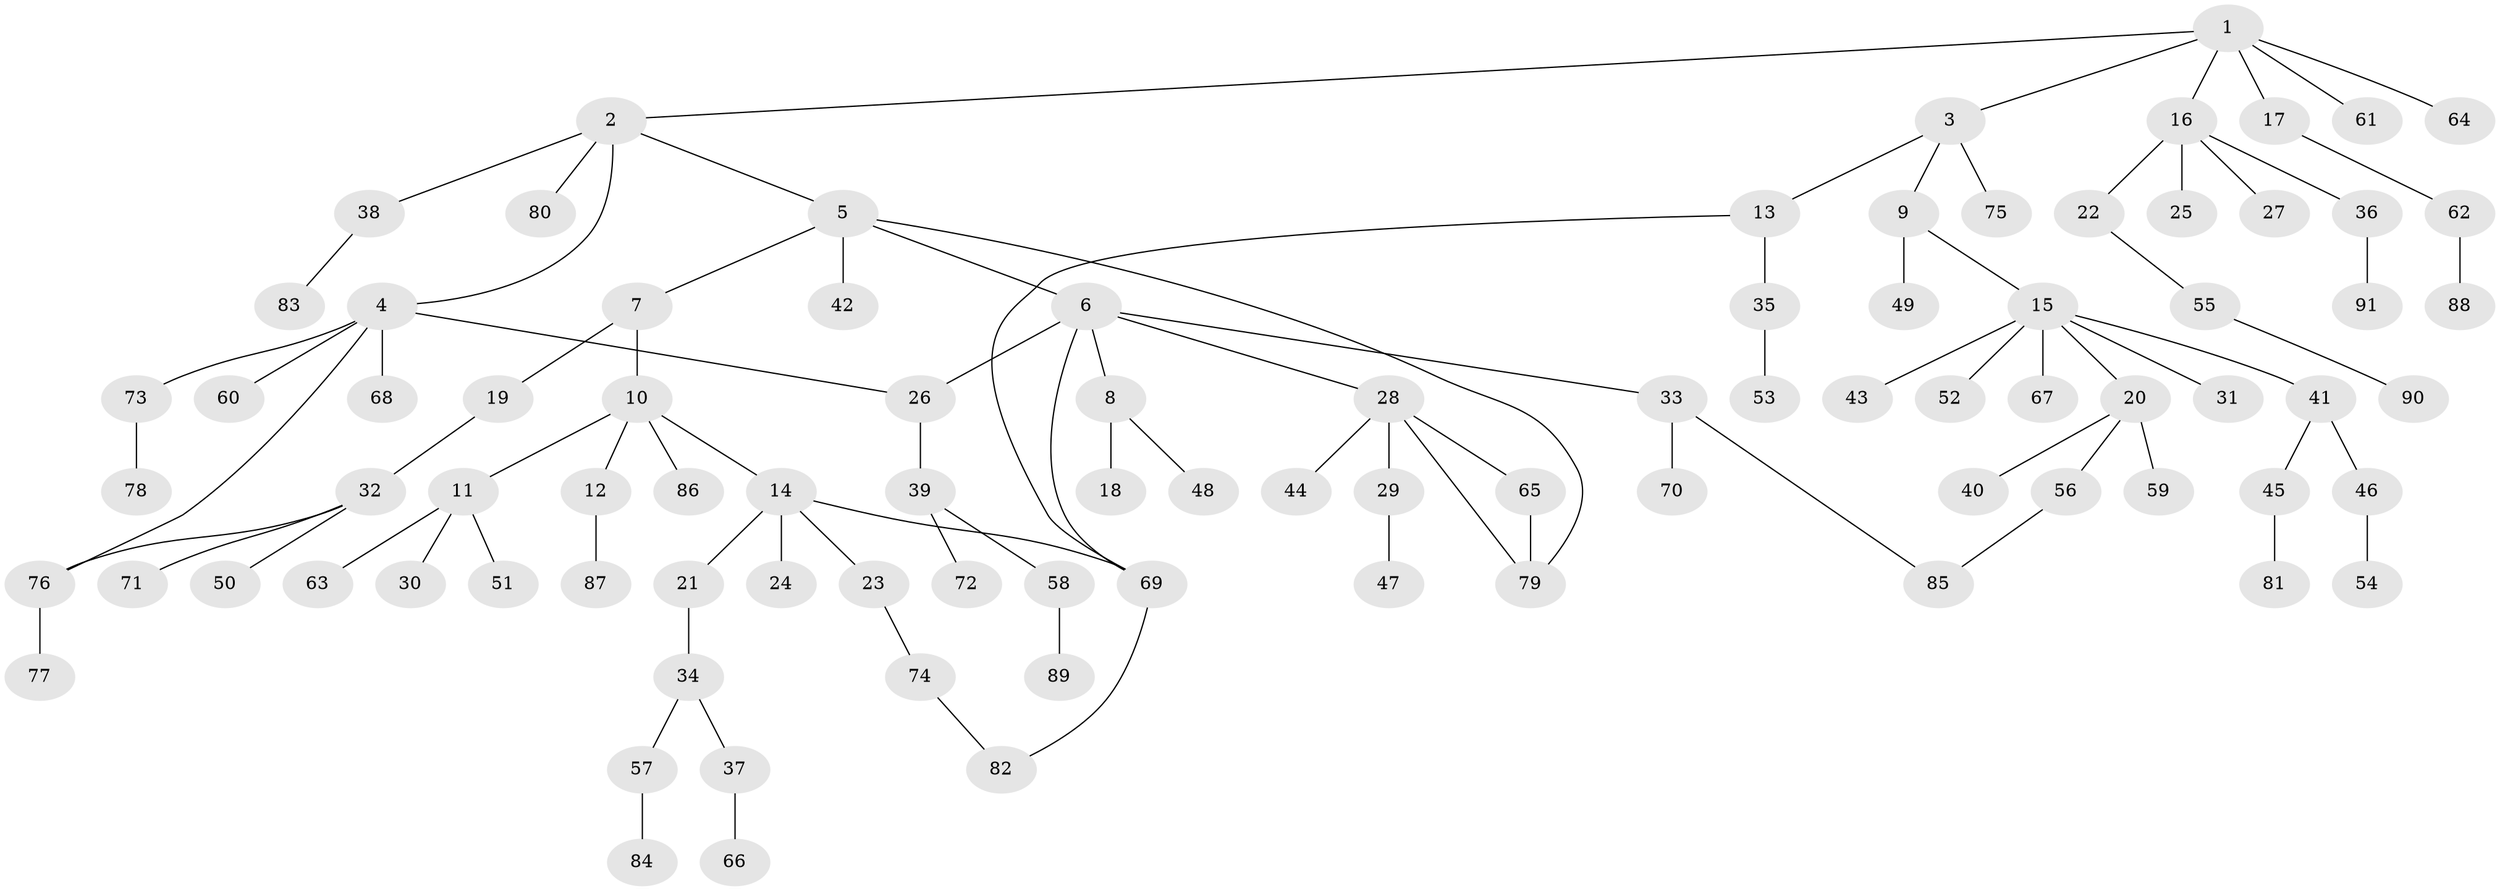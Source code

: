 // coarse degree distribution, {4: 0.03571428571428571, 3: 0.35714285714285715, 5: 0.07142857142857142, 2: 0.25, 1: 0.2857142857142857}
// Generated by graph-tools (version 1.1) at 2025/48/03/04/25 22:48:38]
// undirected, 91 vertices, 98 edges
graph export_dot {
  node [color=gray90,style=filled];
  1;
  2;
  3;
  4;
  5;
  6;
  7;
  8;
  9;
  10;
  11;
  12;
  13;
  14;
  15;
  16;
  17;
  18;
  19;
  20;
  21;
  22;
  23;
  24;
  25;
  26;
  27;
  28;
  29;
  30;
  31;
  32;
  33;
  34;
  35;
  36;
  37;
  38;
  39;
  40;
  41;
  42;
  43;
  44;
  45;
  46;
  47;
  48;
  49;
  50;
  51;
  52;
  53;
  54;
  55;
  56;
  57;
  58;
  59;
  60;
  61;
  62;
  63;
  64;
  65;
  66;
  67;
  68;
  69;
  70;
  71;
  72;
  73;
  74;
  75;
  76;
  77;
  78;
  79;
  80;
  81;
  82;
  83;
  84;
  85;
  86;
  87;
  88;
  89;
  90;
  91;
  1 -- 2;
  1 -- 3;
  1 -- 16;
  1 -- 17;
  1 -- 61;
  1 -- 64;
  2 -- 4;
  2 -- 5;
  2 -- 38;
  2 -- 80;
  3 -- 9;
  3 -- 13;
  3 -- 75;
  4 -- 60;
  4 -- 68;
  4 -- 73;
  4 -- 26;
  4 -- 76;
  5 -- 6;
  5 -- 7;
  5 -- 42;
  5 -- 79;
  6 -- 8;
  6 -- 26;
  6 -- 28;
  6 -- 33;
  6 -- 69;
  7 -- 10;
  7 -- 19;
  8 -- 18;
  8 -- 48;
  9 -- 15;
  9 -- 49;
  10 -- 11;
  10 -- 12;
  10 -- 14;
  10 -- 86;
  11 -- 30;
  11 -- 51;
  11 -- 63;
  12 -- 87;
  13 -- 35;
  13 -- 69;
  14 -- 21;
  14 -- 23;
  14 -- 24;
  14 -- 69;
  15 -- 20;
  15 -- 31;
  15 -- 41;
  15 -- 43;
  15 -- 52;
  15 -- 67;
  16 -- 22;
  16 -- 25;
  16 -- 27;
  16 -- 36;
  17 -- 62;
  19 -- 32;
  20 -- 40;
  20 -- 56;
  20 -- 59;
  21 -- 34;
  22 -- 55;
  23 -- 74;
  26 -- 39;
  28 -- 29;
  28 -- 44;
  28 -- 65;
  28 -- 79;
  29 -- 47;
  32 -- 50;
  32 -- 71;
  32 -- 76;
  33 -- 70;
  33 -- 85;
  34 -- 37;
  34 -- 57;
  35 -- 53;
  36 -- 91;
  37 -- 66;
  38 -- 83;
  39 -- 58;
  39 -- 72;
  41 -- 45;
  41 -- 46;
  45 -- 81;
  46 -- 54;
  55 -- 90;
  56 -- 85;
  57 -- 84;
  58 -- 89;
  62 -- 88;
  65 -- 79;
  69 -- 82;
  73 -- 78;
  74 -- 82;
  76 -- 77;
}
